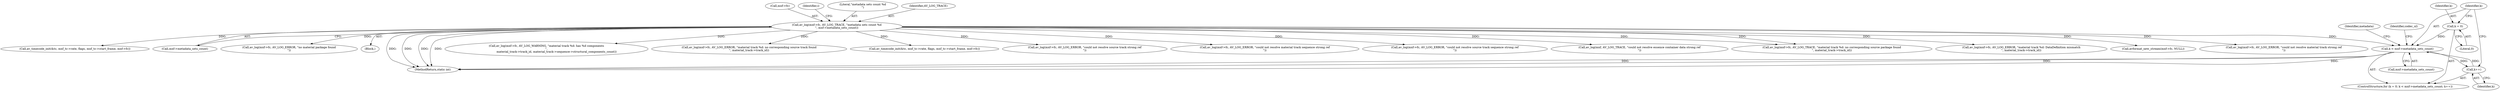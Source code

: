 digraph "0_FFmpeg_bab0716c7f4793ec42e05a5aa7e80d82a0dd4e75@pointer" {
"1001000" [label="(Call,k < mxf->metadata_sets_count)"];
"1000997" [label="(Call,k = 0)"];
"1001005" [label="(Call,k++)"];
"1001000" [label="(Call,k < mxf->metadata_sets_count)"];
"1000128" [label="(Call,av_log(mxf->fc, AV_LOG_TRACE, \"metadata sets count %d\n\", mxf->metadata_sets_count))"];
"1001033" [label="(Identifier,codec_ul)"];
"1000451" [label="(Call,av_log(mxf->fc, AV_LOG_WARNING, \"material track %d: has %d components\n\",\n                       material_track->track_id, material_track->sequence->structural_components_count))"];
"1001001" [label="(Identifier,k)"];
"1000139" [label="(Identifier,i)"];
"1001010" [label="(Identifier,metadata)"];
"1000572" [label="(Call,av_log(mxf->fc, AV_LOG_ERROR, \"material track %d: no corresponding source track found\n\", material_track->track_id))"];
"1001000" [label="(Call,k < mxf->metadata_sets_count)"];
"1000417" [label="(Call,av_timecode_init(&tc, mxf_tc->rate, flags, mxf_tc->start_frame, mxf->fc))"];
"1001005" [label="(Call,k++)"];
"1000545" [label="(Call,av_log(mxf->fc, AV_LOG_ERROR, \"could not resolve source track strong ref\n\"))"];
"1000999" [label="(Literal,0)"];
"1000133" [label="(Literal,\"metadata sets count %d\n\")"];
"1000997" [label="(Call,k = 0)"];
"1000362" [label="(Call,av_log(mxf->fc, AV_LOG_ERROR, \"could not resolve material track sequence strong ref\n\"))"];
"1000128" [label="(Call,av_log(mxf->fc, AV_LOG_TRACE, \"metadata sets count %d\n\", mxf->metadata_sets_count))"];
"1000132" [label="(Identifier,AV_LOG_TRACE)"];
"1000689" [label="(Call,av_log(mxf->fc, AV_LOG_ERROR, \"could not resolve source track sequence strong ref\n\"))"];
"1000609" [label="(Call,av_log(mxf, AV_LOG_TRACE, \"could not resolve essence container data strong ref\n\"))"];
"1000509" [label="(Call,av_log(mxf->fc, AV_LOG_TRACE, \"material track %d: no corresponding source package found\n\", material_track->track_id))"];
"1000713" [label="(Call,av_log(mxf->fc, AV_LOG_ERROR, \"material track %d: DataDefinition mismatch\n\", material_track->track_id))"];
"1001006" [label="(Identifier,k)"];
"1000129" [label="(Call,mxf->fc)"];
"1000725" [label="(Call,avformat_new_stream(mxf->fc, NULL))"];
"1001989" [label="(MethodReturn,static int)"];
"1000288" [label="(Call,av_log(mxf->fc, AV_LOG_ERROR, \"could not resolve material track strong ref\n\"))"];
"1000323" [label="(Call,av_timecode_init(&tc, mxf_tc->rate, flags, mxf_tc->start_frame, mxf->fc))"];
"1000134" [label="(Call,mxf->metadata_sets_count)"];
"1000167" [label="(Call,av_log(mxf->fc, AV_LOG_ERROR, \"no material package found\n\"))"];
"1001002" [label="(Call,mxf->metadata_sets_count)"];
"1000996" [label="(ControlStructure,for (k = 0; k < mxf->metadata_sets_count; k++))"];
"1000119" [label="(Block,)"];
"1000998" [label="(Identifier,k)"];
"1001000" -> "1000996"  [label="AST: "];
"1001000" -> "1001002"  [label="CFG: "];
"1001001" -> "1001000"  [label="AST: "];
"1001002" -> "1001000"  [label="AST: "];
"1001010" -> "1001000"  [label="CFG: "];
"1001033" -> "1001000"  [label="CFG: "];
"1001000" -> "1001989"  [label="DDG: "];
"1001000" -> "1001989"  [label="DDG: "];
"1001000" -> "1001989"  [label="DDG: "];
"1000997" -> "1001000"  [label="DDG: "];
"1001005" -> "1001000"  [label="DDG: "];
"1000128" -> "1001000"  [label="DDG: "];
"1001000" -> "1001005"  [label="DDG: "];
"1000997" -> "1000996"  [label="AST: "];
"1000997" -> "1000999"  [label="CFG: "];
"1000998" -> "1000997"  [label="AST: "];
"1000999" -> "1000997"  [label="AST: "];
"1001001" -> "1000997"  [label="CFG: "];
"1001005" -> "1000996"  [label="AST: "];
"1001005" -> "1001006"  [label="CFG: "];
"1001006" -> "1001005"  [label="AST: "];
"1001001" -> "1001005"  [label="CFG: "];
"1000128" -> "1000119"  [label="AST: "];
"1000128" -> "1000134"  [label="CFG: "];
"1000129" -> "1000128"  [label="AST: "];
"1000132" -> "1000128"  [label="AST: "];
"1000133" -> "1000128"  [label="AST: "];
"1000134" -> "1000128"  [label="AST: "];
"1000139" -> "1000128"  [label="CFG: "];
"1000128" -> "1001989"  [label="DDG: "];
"1000128" -> "1001989"  [label="DDG: "];
"1000128" -> "1001989"  [label="DDG: "];
"1000128" -> "1001989"  [label="DDG: "];
"1000128" -> "1000167"  [label="DDG: "];
"1000128" -> "1000288"  [label="DDG: "];
"1000128" -> "1000323"  [label="DDG: "];
"1000128" -> "1000362"  [label="DDG: "];
"1000128" -> "1000417"  [label="DDG: "];
"1000128" -> "1000451"  [label="DDG: "];
"1000128" -> "1000509"  [label="DDG: "];
"1000128" -> "1000509"  [label="DDG: "];
"1000128" -> "1000545"  [label="DDG: "];
"1000128" -> "1000572"  [label="DDG: "];
"1000128" -> "1000609"  [label="DDG: "];
"1000128" -> "1000689"  [label="DDG: "];
"1000128" -> "1000713"  [label="DDG: "];
"1000128" -> "1000725"  [label="DDG: "];
}
